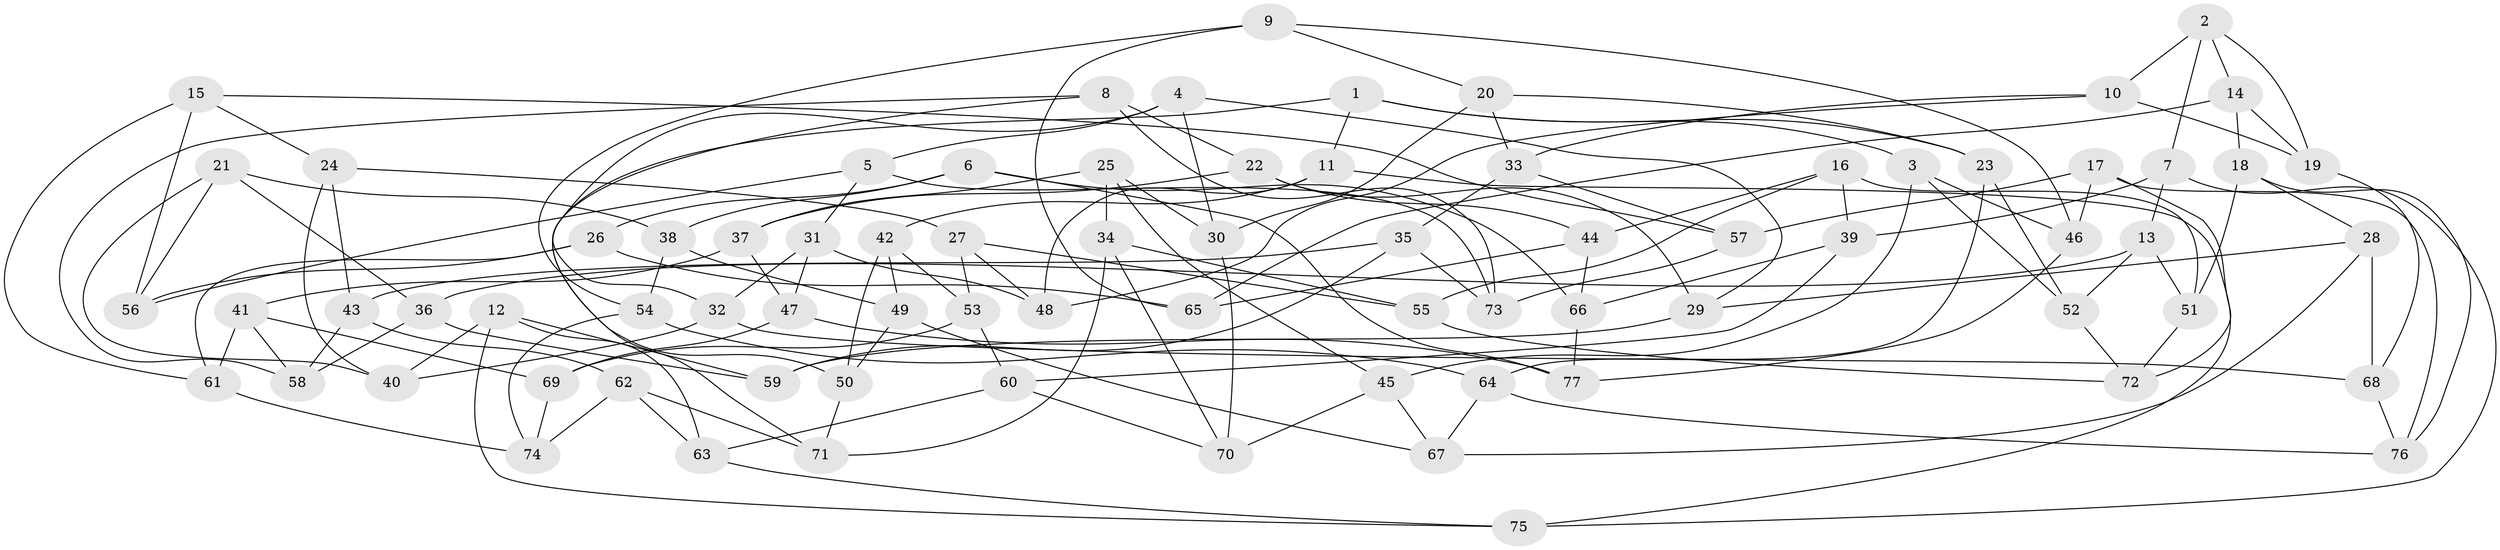 // coarse degree distribution, {6: 0.4444444444444444, 5: 0.26666666666666666, 4: 0.28888888888888886}
// Generated by graph-tools (version 1.1) at 2025/42/03/06/25 10:42:25]
// undirected, 77 vertices, 154 edges
graph export_dot {
graph [start="1"]
  node [color=gray90,style=filled];
  1;
  2;
  3;
  4;
  5;
  6;
  7;
  8;
  9;
  10;
  11;
  12;
  13;
  14;
  15;
  16;
  17;
  18;
  19;
  20;
  21;
  22;
  23;
  24;
  25;
  26;
  27;
  28;
  29;
  30;
  31;
  32;
  33;
  34;
  35;
  36;
  37;
  38;
  39;
  40;
  41;
  42;
  43;
  44;
  45;
  46;
  47;
  48;
  49;
  50;
  51;
  52;
  53;
  54;
  55;
  56;
  57;
  58;
  59;
  60;
  61;
  62;
  63;
  64;
  65;
  66;
  67;
  68;
  69;
  70;
  71;
  72;
  73;
  74;
  75;
  76;
  77;
  1 -- 3;
  1 -- 71;
  1 -- 23;
  1 -- 11;
  2 -- 7;
  2 -- 14;
  2 -- 19;
  2 -- 10;
  3 -- 45;
  3 -- 46;
  3 -- 52;
  4 -- 5;
  4 -- 30;
  4 -- 29;
  4 -- 50;
  5 -- 31;
  5 -- 56;
  5 -- 73;
  6 -- 26;
  6 -- 38;
  6 -- 66;
  6 -- 77;
  7 -- 13;
  7 -- 75;
  7 -- 39;
  8 -- 32;
  8 -- 22;
  8 -- 73;
  8 -- 58;
  9 -- 65;
  9 -- 20;
  9 -- 54;
  9 -- 46;
  10 -- 19;
  10 -- 33;
  10 -- 48;
  11 -- 48;
  11 -- 42;
  11 -- 75;
  12 -- 63;
  12 -- 59;
  12 -- 75;
  12 -- 40;
  13 -- 52;
  13 -- 51;
  13 -- 36;
  14 -- 19;
  14 -- 18;
  14 -- 65;
  15 -- 56;
  15 -- 61;
  15 -- 57;
  15 -- 24;
  16 -- 44;
  16 -- 39;
  16 -- 51;
  16 -- 55;
  17 -- 46;
  17 -- 76;
  17 -- 57;
  17 -- 72;
  18 -- 28;
  18 -- 76;
  18 -- 51;
  19 -- 68;
  20 -- 33;
  20 -- 30;
  20 -- 23;
  21 -- 36;
  21 -- 40;
  21 -- 56;
  21 -- 38;
  22 -- 37;
  22 -- 44;
  22 -- 29;
  23 -- 64;
  23 -- 52;
  24 -- 40;
  24 -- 27;
  24 -- 43;
  25 -- 45;
  25 -- 30;
  25 -- 34;
  25 -- 37;
  26 -- 61;
  26 -- 56;
  26 -- 65;
  27 -- 53;
  27 -- 48;
  27 -- 55;
  28 -- 67;
  28 -- 29;
  28 -- 68;
  29 -- 59;
  30 -- 70;
  31 -- 32;
  31 -- 48;
  31 -- 47;
  32 -- 40;
  32 -- 68;
  33 -- 35;
  33 -- 57;
  34 -- 55;
  34 -- 70;
  34 -- 71;
  35 -- 73;
  35 -- 43;
  35 -- 59;
  36 -- 58;
  36 -- 59;
  37 -- 47;
  37 -- 41;
  38 -- 49;
  38 -- 54;
  39 -- 60;
  39 -- 66;
  41 -- 69;
  41 -- 58;
  41 -- 61;
  42 -- 49;
  42 -- 50;
  42 -- 53;
  43 -- 62;
  43 -- 58;
  44 -- 66;
  44 -- 65;
  45 -- 70;
  45 -- 67;
  46 -- 77;
  47 -- 69;
  47 -- 77;
  49 -- 67;
  49 -- 50;
  50 -- 71;
  51 -- 72;
  52 -- 72;
  53 -- 60;
  53 -- 69;
  54 -- 64;
  54 -- 74;
  55 -- 72;
  57 -- 73;
  60 -- 63;
  60 -- 70;
  61 -- 74;
  62 -- 74;
  62 -- 63;
  62 -- 71;
  63 -- 75;
  64 -- 76;
  64 -- 67;
  66 -- 77;
  68 -- 76;
  69 -- 74;
}
